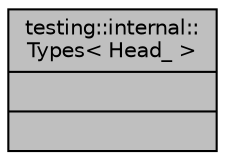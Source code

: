 digraph "testing::internal::Types&lt; Head_ &gt;"
{
 // INTERACTIVE_SVG=YES
 // LATEX_PDF_SIZE
  edge [fontname="Helvetica",fontsize="10",labelfontname="Helvetica",labelfontsize="10"];
  node [fontname="Helvetica",fontsize="10",shape=record];
  Node1 [label="{testing::internal::\lTypes\< Head_ \>\n||}",height=0.2,width=0.4,color="black", fillcolor="grey75", style="filled", fontcolor="black",tooltip=" "];
}
